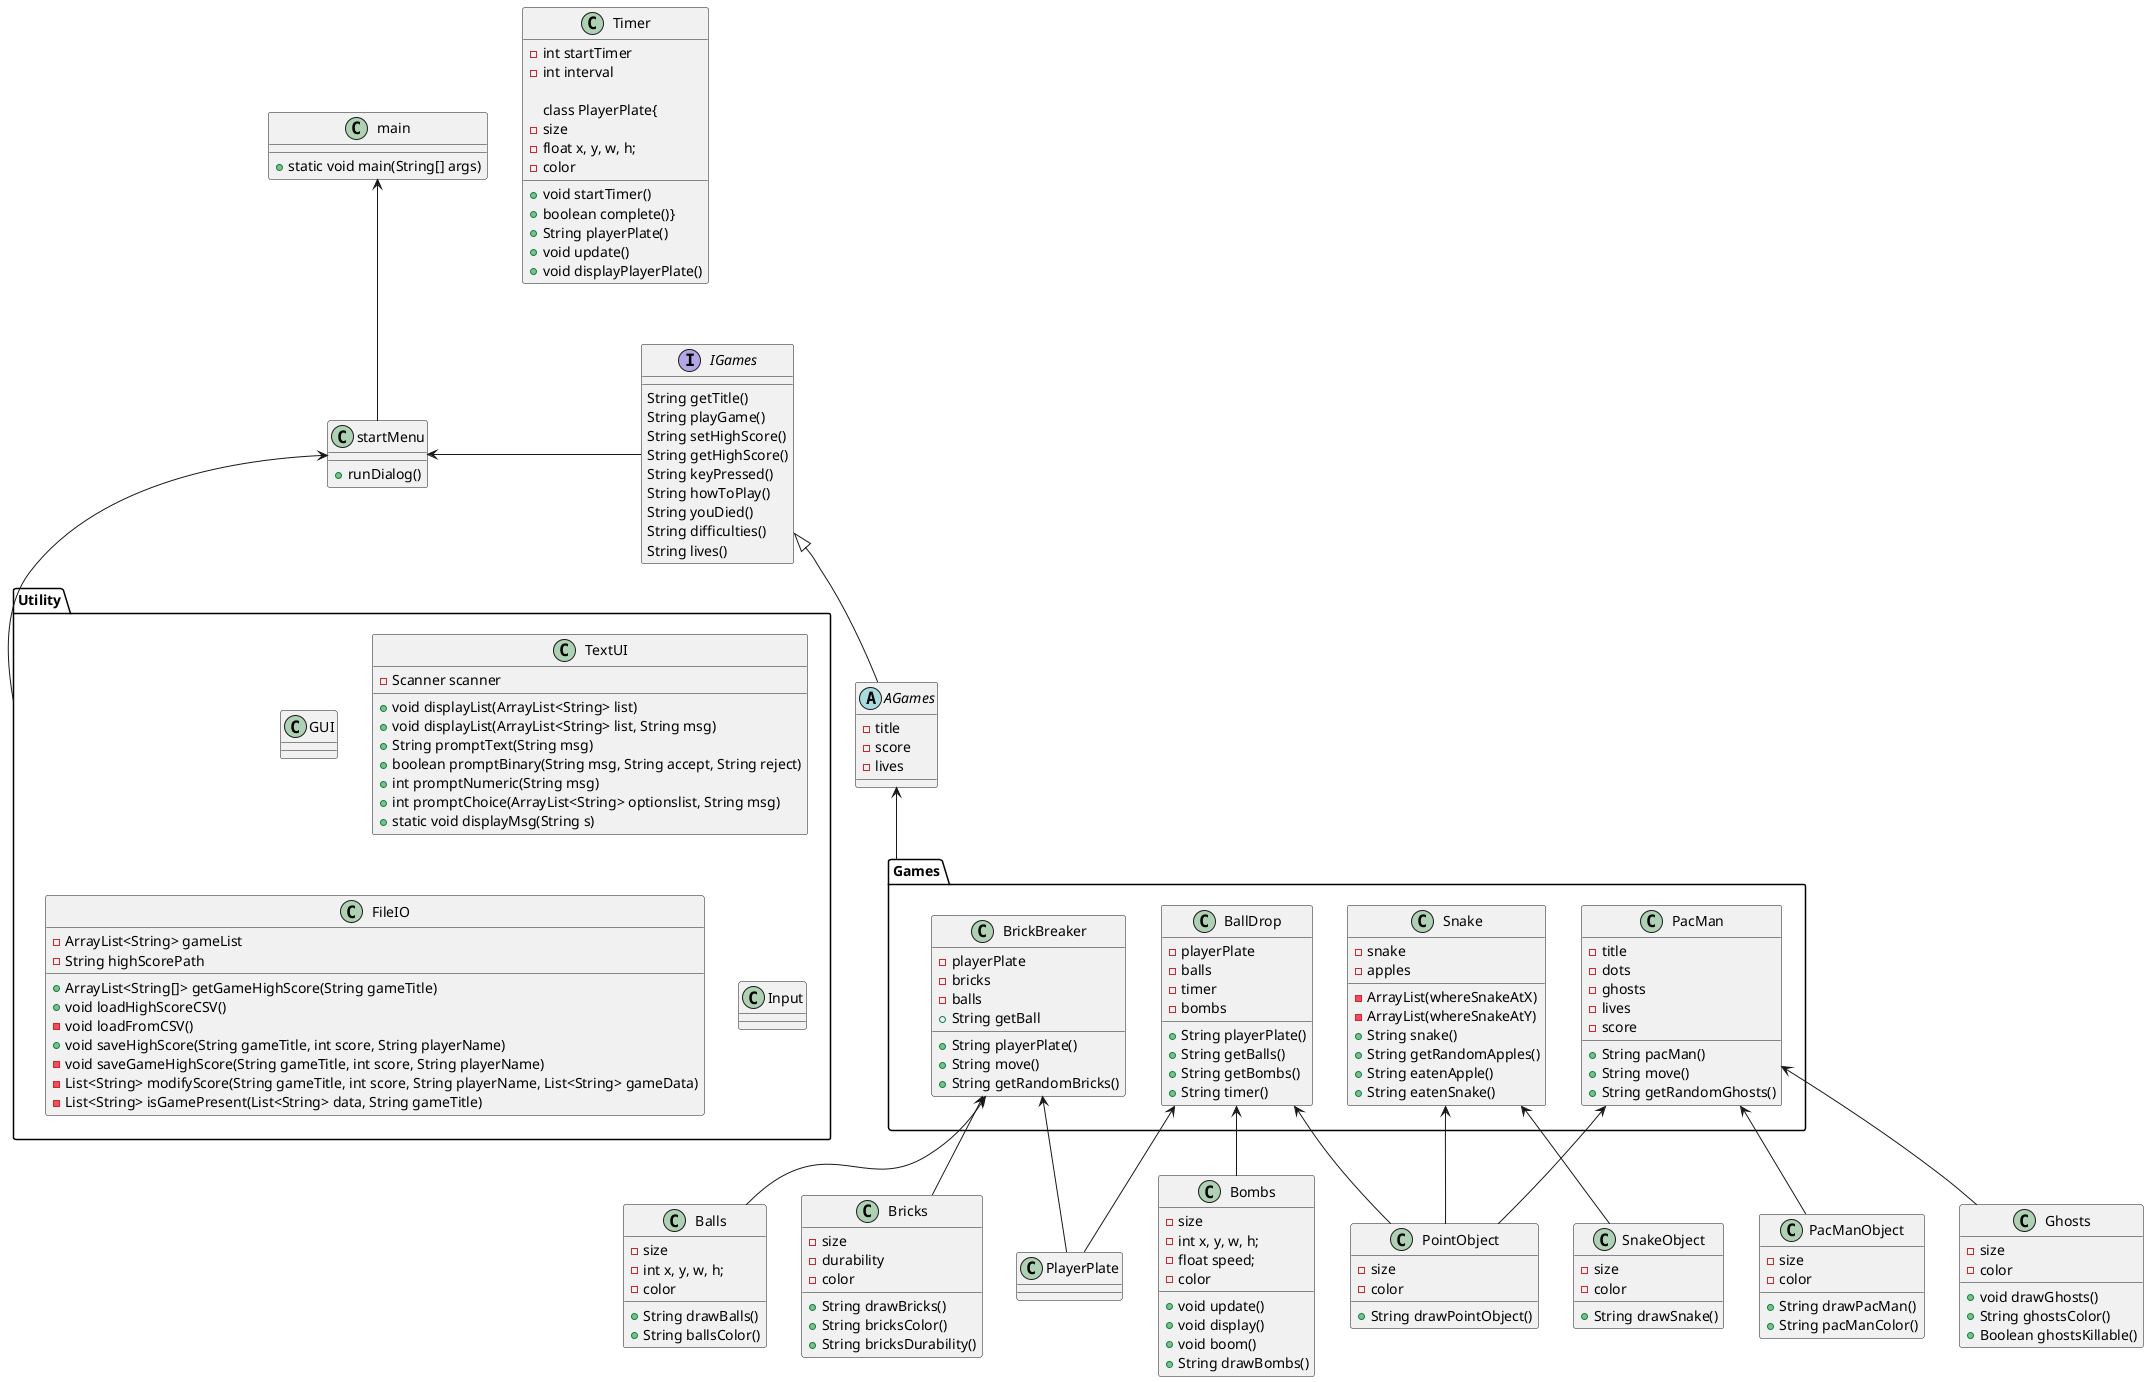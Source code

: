 @startuml
'https://plantuml.com/class-diagram

class main{
+ static void main(String[] args)
}
class startMenu{
+ runDialog()
}

interface IGames{
String getTitle()
String playGame()
String setHighScore()
String getHighScore()
String keyPressed()
String howToPlay()
String youDied()
String difficulties()
String lives()
}

abstract class AGames{
- title
- score
- lives
}

package Games <<Folder>> {

class BrickBreaker{
- playerPlate
- bricks
- balls
+ String playerPlate()
+ String getBall
+ String move()
+ String getRandomBricks()
}

class BallDrop{
- playerPlate
- balls
- timer
- bombs
+ String playerPlate()
+ String getBalls()
+ String getBombs()
+ String timer()
}

class Snake{
- snake
- apples
- ArrayList(whereSnakeAtX)
- ArrayList(whereSnakeAtY)
+ String snake()
+ String getRandomApples()
+ String eatenApple()
+ String eatenSnake()
}

class PacMan{
- title
- dots
- ghosts
- lives
- score
+ String pacMan()
+ String move()
+ String getRandomGhosts()
}
}

package Utility <<Folder>> {
class GUI{
}
class TextUI{
- Scanner scanner
+ void displayList(ArrayList<String> list)
+ void displayList(ArrayList<String> list, String msg)
+ String promptText(String msg)
+ boolean promptBinary(String msg, String accept, String reject)
+ int promptNumeric(String msg)
+ int promptChoice(ArrayList<String> optionslist, String msg)
+ static void displayMsg(String s)
}
class FileIO{
- ArrayList<String> gameList
- String highScorePath
+ ArrayList<String[]> getGameHighScore(String gameTitle)
+ void loadHighScoreCSV()
- void loadFromCSV()
+ void saveHighScore(String gameTitle, int score, String playerName)
- void saveGameHighScore(String gameTitle, int score, String playerName)
- List<String> modifyScore(String gameTitle, int score, String playerName, List<String> gameData)
- List<String> isGamePresent(List<String> data, String gameTitle)


}
class Input{
}
}

class Balls{
- size
- int x, y, w, h;
- color
+ String drawBalls()
+ String ballsColor()
}

class Bombs{
- size
- int x, y, w, h;
- float speed;
- color
+ void update()
+ void display()
+ void boom()
+ String drawBombs()
}

class Timer{
- int startTimer
- int interval
+ void startTimer()
+ boolean complete()}

class PlayerPlate{
- size
- float x, y, w, h;
- color
+ String playerPlate()
+ void update()
+ void displayPlayerPlate()
}

class SnakeObject{
- size
- color
+ String drawSnake()
}

class PointObject{
'Apples, cheese and cherries for Snake and PacMan.PacMan
- size
- color
+ String drawPointObject()

}

class Bricks{
- size
- durability
- color
+ String drawBricks()
+ String bricksColor()
+ String bricksDurability()
}

class PacManObject{
- size
- color
+ String drawPacMan()
+ String pacManColor()
}

class Ghosts{
- size
- color
+ void drawGhosts()
+ String ghostsColor()
+ Boolean ghostsKillable()
}

main <-- startMenu
startMenu <- IGames

IGames <|-- AGames

AGames <-- Games
'MainPack.AGames <|-- Snake
'MainPack.AGames <|-- BrickBreaker
'MainPack.AGames <|-- BallDrop
'MainPack.AGames <|-- PacMan.PacMan

startMenu <-- Utility
'startMenu <-- MainPack.GUI
'startMenu <-- MainPack.TextUI
'startMenu <-- FileIO

BrickBreaker <-- Bricks
BrickBreaker <-- PlayerPlate
BrickBreaker <-- Balls

BallDrop <-- PlayerPlate
BallDrop <-- PointObject
BallDrop <-- Bombs

Snake <-- SnakeObject
Snake <-- PointObject

PacMan <-- PacManObject
PacMan <-- Ghosts
PacMan <-- PointObject

@enduml